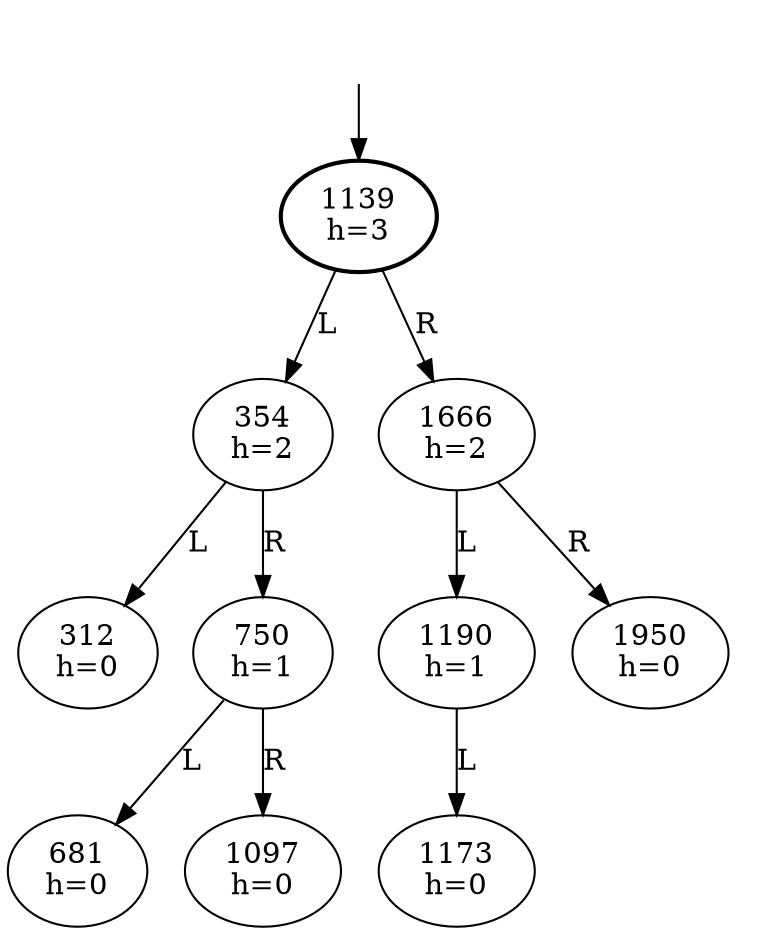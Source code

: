 digraph {
  DUMMY [style=invis];
  DUMMY -> 1139;
  1139 [penwidth=2];

  1139 [label="1139\nh=3"];

  1139 -> 354 [label="L"];
  354 [label="354\nh=2"];

  354 -> 312 [label="L"];
  312 [label="312\nh=0"];



  354 -> 750 [label="R"];
  750 [label="750\nh=1"];

  750 -> 681 [label="L"];
  681 [label="681\nh=0"];



  750 -> 1097 [label="R"];
  1097 [label="1097\nh=0"];



  1139 -> 1666 [label="R"];
  1666 [label="1666\nh=2"];

  1666 -> 1190 [label="L"];
  1190 [label="1190\nh=1"];

  1190 -> 1173 [label="L"];
  1173 [label="1173\nh=0"];



  1190 -> R_1190 [style=invis];
  R_1190 [style=invis];

  1666 -> 1950 [label="R"];
  1950 [label="1950\nh=0"];



}
